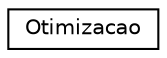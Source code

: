 digraph "Graphical Class Hierarchy"
{
 // LATEX_PDF_SIZE
  edge [fontname="Helvetica",fontsize="10",labelfontname="Helvetica",labelfontsize="10"];
  node [fontname="Helvetica",fontsize="10",shape=record];
  rankdir="LR";
  Node0 [label="Otimizacao",height=0.2,width=0.4,color="black", fillcolor="white", style="filled",URL="$class_otimizacao.html",tooltip=" "];
}
